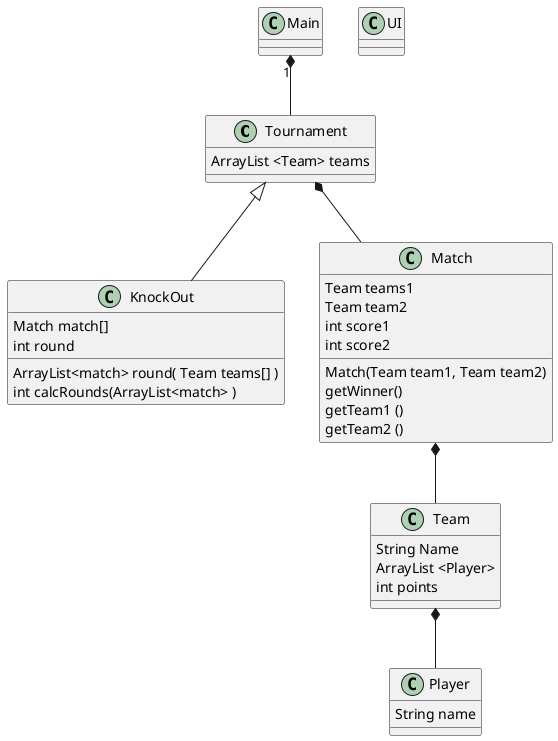 @startuml
'https://plantuml.com/class-diagram



class Tournament
'class Foosball
'class GroupTournament
class KnockOut
class Player
class Match
class Team
class UI



Main "1" *-- Tournament
Tournament <|-- KnockOut

'Tournament <-- Foosball
'Foosball <|-- KnockOut
'Foosball <|-- GroupTournament

Tournament *-- Match
'GroupTournament *-- Match

Match *-- Team
Team *-- Player

Tournament : ArrayList <Team> teams

KnockOut : Match match[]
KnockOut : ArrayList<match> round( Team teams[] )
KnockOut : int round
KnockOut : int calcRounds(ArrayList<match> )


'Team array maybe?
Match : Team teams1
Match : Team team2
Match : int score1
Match : int score2
Match : Match(Team team1, Team team2)

Match : getWinner()
Match : getTeam1 ()
Match : getTeam2 ()

Team : String Name
Team : ArrayList <Player>
Team : int points

Player : String name


@enduml